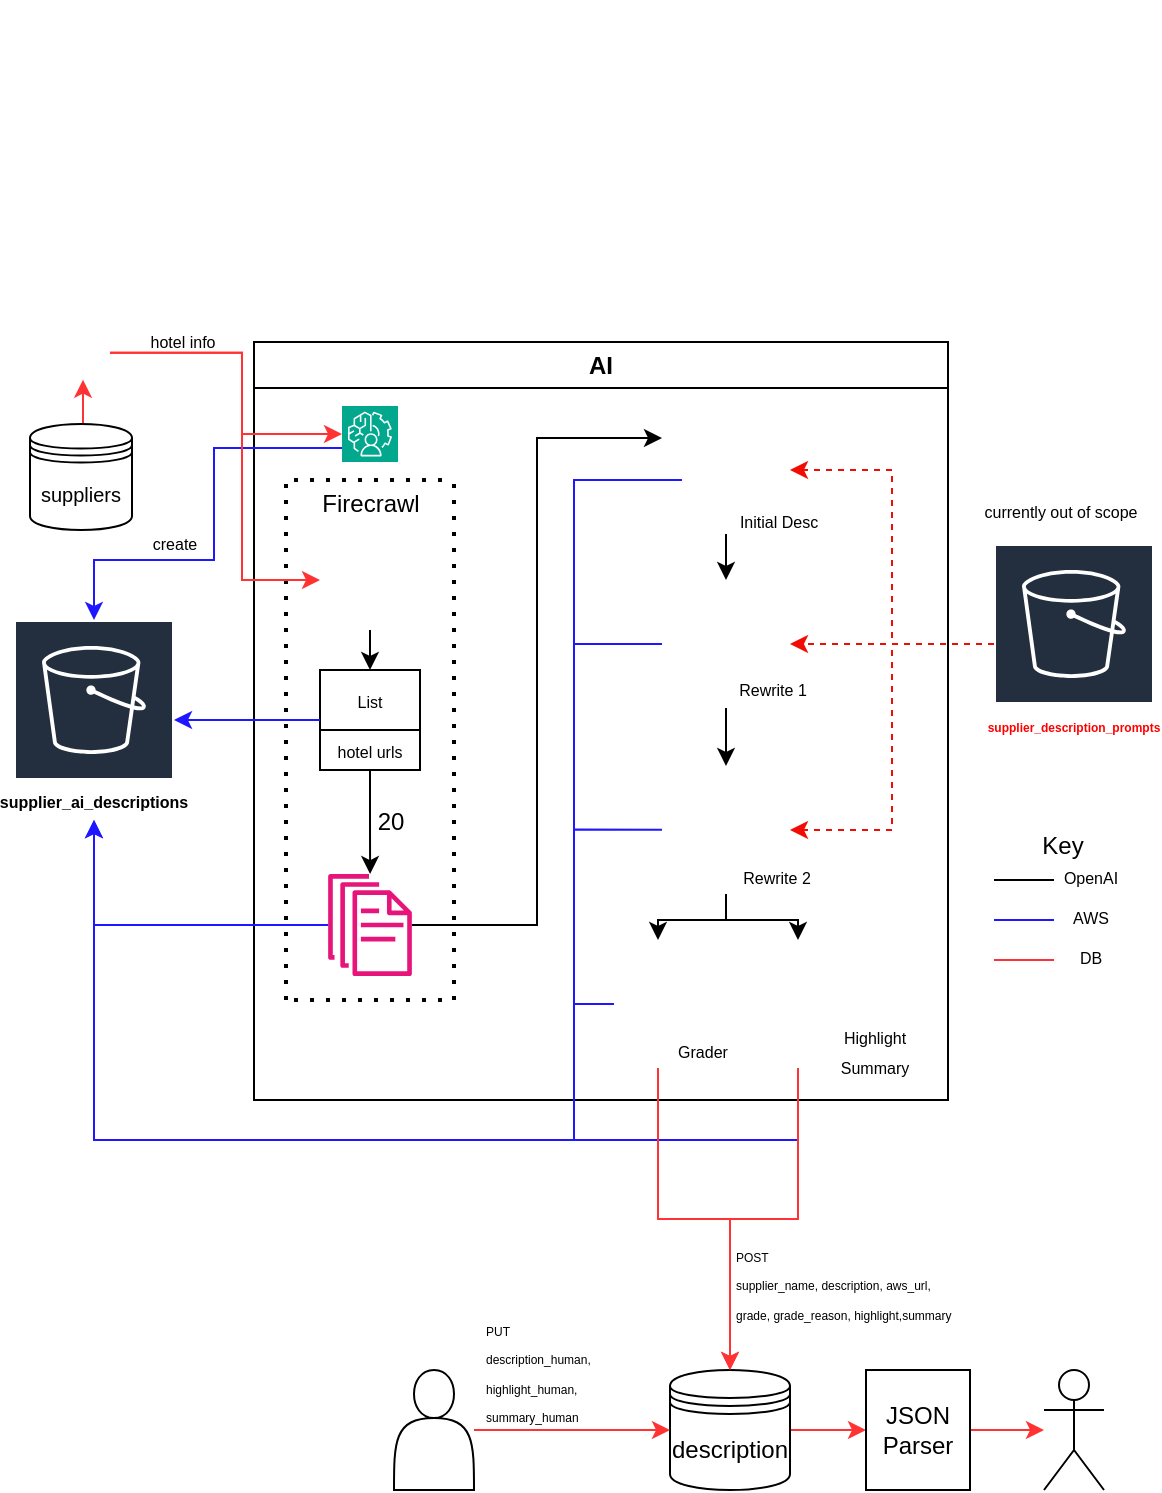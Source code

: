 <mxfile version="24.8.6">
  <diagram name="Page-1" id="yE-5mK7Iul5TEM4IMZbX">
    <mxGraphModel dx="1301" dy="572" grid="0" gridSize="10" guides="1" tooltips="1" connect="1" arrows="1" fold="1" page="1" pageScale="1" pageWidth="850" pageHeight="1100" math="0" shadow="0">
      <root>
        <mxCell id="0" />
        <mxCell id="1" parent="0" />
        <mxCell id="m8NT_NiFbOsxPsSB8WM--3" style="edgeStyle=orthogonalEdgeStyle;rounded=0;orthogonalLoop=1;jettySize=auto;html=1;exitX=0.5;exitY=0;exitDx=0;exitDy=0;entryX=0.5;entryY=1;entryDx=0;entryDy=0;strokeColor=#FF3333;" edge="1" parent="1" source="jHUoFnpFTbUiWv8qdNk--1" target="m8NT_NiFbOsxPsSB8WM--1">
          <mxGeometry relative="1" as="geometry" />
        </mxCell>
        <mxCell id="jHUoFnpFTbUiWv8qdNk--1" value="&lt;font style=&quot;font-size: 10px;&quot;&gt;suppliers&lt;/font&gt;" style="shape=datastore;whiteSpace=wrap;html=1;" parent="1" vertex="1">
          <mxGeometry x="118" y="332" width="51" height="53" as="geometry" />
        </mxCell>
        <mxCell id="jHUoFnpFTbUiWv8qdNk--2" value="AI" style="swimlane;whiteSpace=wrap;html=1;" parent="1" vertex="1">
          <mxGeometry x="230" y="291" width="347" height="379" as="geometry" />
        </mxCell>
        <mxCell id="jHUoFnpFTbUiWv8qdNk--13" style="edgeStyle=orthogonalEdgeStyle;rounded=0;orthogonalLoop=1;jettySize=auto;html=1;exitX=0.5;exitY=1;exitDx=0;exitDy=0;entryX=0.5;entryY=0;entryDx=0;entryDy=0;" parent="jHUoFnpFTbUiWv8qdNk--2" source="jHUoFnpFTbUiWv8qdNk--6" target="jHUoFnpFTbUiWv8qdNk--9" edge="1">
          <mxGeometry relative="1" as="geometry" />
        </mxCell>
        <mxCell id="jHUoFnpFTbUiWv8qdNk--6" value="" style="shape=image;verticalLabelPosition=bottom;labelBackgroundColor=default;verticalAlign=top;aspect=fixed;imageAspect=0;image=https://png.pngtree.com/png-vector/20190226/ourmid/pngtree-fire-logo-icon-design-template-vector-png-image_705402.jpg;" parent="jHUoFnpFTbUiWv8qdNk--2" vertex="1">
          <mxGeometry x="33" y="94" width="50" height="50" as="geometry" />
        </mxCell>
        <mxCell id="jHUoFnpFTbUiWv8qdNk--23" style="edgeStyle=orthogonalEdgeStyle;rounded=0;orthogonalLoop=1;jettySize=auto;html=1;" parent="jHUoFnpFTbUiWv8qdNk--2" source="jHUoFnpFTbUiWv8qdNk--9" target="jHUoFnpFTbUiWv8qdNk--22" edge="1">
          <mxGeometry relative="1" as="geometry" />
        </mxCell>
        <mxCell id="jHUoFnpFTbUiWv8qdNk--9" value="&lt;font style=&quot;font-size: 8px;&quot;&gt;List&lt;/font&gt;" style="swimlane;fontStyle=0;childLayout=stackLayout;horizontal=1;startSize=30;horizontalStack=0;resizeParent=1;resizeParentMax=0;resizeLast=0;collapsible=1;marginBottom=0;whiteSpace=wrap;html=1;" parent="jHUoFnpFTbUiWv8qdNk--2" vertex="1">
          <mxGeometry x="33" y="164" width="50" height="50" as="geometry" />
        </mxCell>
        <mxCell id="jHUoFnpFTbUiWv8qdNk--10" value="&lt;font style=&quot;font-size: 8px;&quot;&gt;hotel urls&lt;/font&gt;" style="text;strokeColor=none;fillColor=none;align=center;verticalAlign=middle;spacingLeft=4;spacingRight=4;overflow=hidden;points=[[0,0.5],[1,0.5]];portConstraint=eastwest;rotatable=0;whiteSpace=wrap;html=1;" parent="jHUoFnpFTbUiWv8qdNk--9" vertex="1">
          <mxGeometry y="30" width="50" height="20" as="geometry" />
        </mxCell>
        <mxCell id="jHUoFnpFTbUiWv8qdNk--14" value="" style="sketch=0;points=[[0,0,0],[0.25,0,0],[0.5,0,0],[0.75,0,0],[1,0,0],[0,1,0],[0.25,1,0],[0.5,1,0],[0.75,1,0],[1,1,0],[0,0.25,0],[0,0.5,0],[0,0.75,0],[1,0.25,0],[1,0.5,0],[1,0.75,0]];outlineConnect=0;fontColor=#232F3E;fillColor=#01A88D;strokeColor=#ffffff;dashed=0;verticalLabelPosition=bottom;verticalAlign=top;align=center;html=1;fontSize=12;fontStyle=0;aspect=fixed;shape=mxgraph.aws4.resourceIcon;resIcon=mxgraph.aws4.augmented_ai;" parent="jHUoFnpFTbUiWv8qdNk--2" vertex="1">
          <mxGeometry x="44" y="32" width="28" height="28" as="geometry" />
        </mxCell>
        <mxCell id="9gf4I2wVAH5HwH8cdVLE-22" style="edgeStyle=orthogonalEdgeStyle;rounded=0;orthogonalLoop=1;jettySize=auto;html=1;entryX=0;entryY=0.25;entryDx=0;entryDy=0;" parent="jHUoFnpFTbUiWv8qdNk--2" source="jHUoFnpFTbUiWv8qdNk--22" target="9gf4I2wVAH5HwH8cdVLE-3" edge="1">
          <mxGeometry relative="1" as="geometry" />
        </mxCell>
        <mxCell id="jHUoFnpFTbUiWv8qdNk--22" value="" style="sketch=0;outlineConnect=0;fontColor=#232F3E;gradientColor=none;fillColor=#E7157B;strokeColor=none;dashed=0;verticalLabelPosition=bottom;verticalAlign=top;align=center;html=1;fontSize=12;fontStyle=0;aspect=fixed;pointerEvents=1;shape=mxgraph.aws4.documents;" parent="jHUoFnpFTbUiWv8qdNk--2" vertex="1">
          <mxGeometry x="37.08" y="266" width="41.85" height="51" as="geometry" />
        </mxCell>
        <mxCell id="9gf4I2wVAH5HwH8cdVLE-8" style="edgeStyle=orthogonalEdgeStyle;rounded=0;orthogonalLoop=1;jettySize=auto;html=1;exitX=0.5;exitY=1;exitDx=0;exitDy=0;entryX=0.5;entryY=0;entryDx=0;entryDy=0;" parent="jHUoFnpFTbUiWv8qdNk--2" source="9gf4I2wVAH5HwH8cdVLE-3" target="9gf4I2wVAH5HwH8cdVLE-7" edge="1">
          <mxGeometry relative="1" as="geometry" />
        </mxCell>
        <mxCell id="9gf4I2wVAH5HwH8cdVLE-3" value="" style="shape=image;verticalLabelPosition=bottom;labelBackgroundColor=default;verticalAlign=top;aspect=fixed;imageAspect=0;image=https://i.pinimg.com/originals/2a/62/c3/2a62c34e0d217a7aa14645ce114d84b3.png;" parent="jHUoFnpFTbUiWv8qdNk--2" vertex="1">
          <mxGeometry x="204" y="32" width="64" height="64" as="geometry" />
        </mxCell>
        <mxCell id="9gf4I2wVAH5HwH8cdVLE-10" style="edgeStyle=orthogonalEdgeStyle;rounded=0;orthogonalLoop=1;jettySize=auto;html=1;" parent="jHUoFnpFTbUiWv8qdNk--2" source="9gf4I2wVAH5HwH8cdVLE-7" target="9gf4I2wVAH5HwH8cdVLE-9" edge="1">
          <mxGeometry relative="1" as="geometry" />
        </mxCell>
        <mxCell id="9gf4I2wVAH5HwH8cdVLE-7" value="" style="shape=image;verticalLabelPosition=bottom;labelBackgroundColor=default;verticalAlign=top;aspect=fixed;imageAspect=0;image=https://i.pinimg.com/originals/2a/62/c3/2a62c34e0d217a7aa14645ce114d84b3.png;" parent="jHUoFnpFTbUiWv8qdNk--2" vertex="1">
          <mxGeometry x="204" y="119" width="64" height="64" as="geometry" />
        </mxCell>
        <mxCell id="yirHqXvrX9kjXxY1m1HK-3" style="edgeStyle=orthogonalEdgeStyle;rounded=0;orthogonalLoop=1;jettySize=auto;html=1;entryX=0.5;entryY=0;entryDx=0;entryDy=0;" parent="jHUoFnpFTbUiWv8qdNk--2" source="9gf4I2wVAH5HwH8cdVLE-9" target="9gf4I2wVAH5HwH8cdVLE-13" edge="1">
          <mxGeometry relative="1" as="geometry">
            <Array as="points">
              <mxPoint x="236" y="289" />
              <mxPoint x="202" y="289" />
            </Array>
          </mxGeometry>
        </mxCell>
        <mxCell id="yirHqXvrX9kjXxY1m1HK-4" style="edgeStyle=orthogonalEdgeStyle;rounded=0;orthogonalLoop=1;jettySize=auto;html=1;entryX=0.5;entryY=0;entryDx=0;entryDy=0;" parent="jHUoFnpFTbUiWv8qdNk--2" source="9gf4I2wVAH5HwH8cdVLE-9" target="yirHqXvrX9kjXxY1m1HK-1" edge="1">
          <mxGeometry relative="1" as="geometry">
            <Array as="points">
              <mxPoint x="236" y="289" />
              <mxPoint x="272" y="289" />
            </Array>
          </mxGeometry>
        </mxCell>
        <mxCell id="9gf4I2wVAH5HwH8cdVLE-9" value="" style="shape=image;verticalLabelPosition=bottom;labelBackgroundColor=default;verticalAlign=top;aspect=fixed;imageAspect=0;image=https://i.pinimg.com/originals/2a/62/c3/2a62c34e0d217a7aa14645ce114d84b3.png;" parent="jHUoFnpFTbUiWv8qdNk--2" vertex="1">
          <mxGeometry x="204" y="212" width="64" height="64" as="geometry" />
        </mxCell>
        <mxCell id="jHUoFnpFTbUiWv8qdNk--24" value="20" style="text;html=1;align=center;verticalAlign=middle;resizable=0;points=[];autosize=1;strokeColor=none;fillColor=none;" parent="jHUoFnpFTbUiWv8qdNk--2" vertex="1">
          <mxGeometry x="48" y="225" width="40" height="30" as="geometry" />
        </mxCell>
        <mxCell id="9gf4I2wVAH5HwH8cdVLE-13" value="" style="shape=image;verticalLabelPosition=bottom;labelBackgroundColor=default;verticalAlign=top;aspect=fixed;imageAspect=0;image=https://i.pinimg.com/originals/2a/62/c3/2a62c34e0d217a7aa14645ce114d84b3.png;" parent="jHUoFnpFTbUiWv8qdNk--2" vertex="1">
          <mxGeometry x="170" y="299" width="64" height="64" as="geometry" />
        </mxCell>
        <mxCell id="9gf4I2wVAH5HwH8cdVLE-20" value="" style="endArrow=none;html=1;rounded=0;strokeColor=#1F17FF;" parent="jHUoFnpFTbUiWv8qdNk--2" target="9gf4I2wVAH5HwH8cdVLE-7" edge="1">
          <mxGeometry width="50" height="50" relative="1" as="geometry">
            <mxPoint x="160" y="324" as="sourcePoint" />
            <mxPoint x="180" y="151" as="targetPoint" />
            <Array as="points">
              <mxPoint x="160" y="151" />
            </Array>
          </mxGeometry>
        </mxCell>
        <mxCell id="9gf4I2wVAH5HwH8cdVLE-21" value="" style="endArrow=none;html=1;rounded=0;entryX=0.156;entryY=0.578;entryDx=0;entryDy=0;entryPerimeter=0;strokeColor=#1F17FF;" parent="jHUoFnpFTbUiWv8qdNk--2" target="9gf4I2wVAH5HwH8cdVLE-3" edge="1">
          <mxGeometry width="50" height="50" relative="1" as="geometry">
            <mxPoint x="160" y="253" as="sourcePoint" />
            <mxPoint x="170" y="79" as="targetPoint" />
            <Array as="points">
              <mxPoint x="160" y="69" />
            </Array>
          </mxGeometry>
        </mxCell>
        <mxCell id="9gf4I2wVAH5HwH8cdVLE-23" value="" style="endArrow=none;dashed=1;html=1;dashPattern=1 3;strokeWidth=2;rounded=0;" parent="jHUoFnpFTbUiWv8qdNk--2" edge="1">
          <mxGeometry width="50" height="50" relative="1" as="geometry">
            <mxPoint x="16" y="329" as="sourcePoint" />
            <mxPoint x="16" y="69" as="targetPoint" />
          </mxGeometry>
        </mxCell>
        <mxCell id="9gf4I2wVAH5HwH8cdVLE-24" value="" style="endArrow=none;dashed=1;html=1;dashPattern=1 3;strokeWidth=2;rounded=0;" parent="jHUoFnpFTbUiWv8qdNk--2" edge="1">
          <mxGeometry width="50" height="50" relative="1" as="geometry">
            <mxPoint x="100" y="329" as="sourcePoint" />
            <mxPoint x="100" y="67" as="targetPoint" />
          </mxGeometry>
        </mxCell>
        <mxCell id="9gf4I2wVAH5HwH8cdVLE-26" value="" style="endArrow=none;dashed=1;html=1;dashPattern=1 3;strokeWidth=2;rounded=0;" parent="jHUoFnpFTbUiWv8qdNk--2" edge="1">
          <mxGeometry width="50" height="50" relative="1" as="geometry">
            <mxPoint x="20" y="329" as="sourcePoint" />
            <mxPoint x="100" y="329" as="targetPoint" />
          </mxGeometry>
        </mxCell>
        <mxCell id="9gf4I2wVAH5HwH8cdVLE-19" value="" style="endArrow=none;html=1;rounded=0;strokeColor=#1F17FF;" parent="jHUoFnpFTbUiWv8qdNk--2" target="9gf4I2wVAH5HwH8cdVLE-9" edge="1">
          <mxGeometry width="50" height="50" relative="1" as="geometry">
            <mxPoint x="160" y="399" as="sourcePoint" />
            <mxPoint x="180" y="244" as="targetPoint" />
            <Array as="points">
              <mxPoint x="160" y="348.25" />
              <mxPoint x="160" y="243.75" />
            </Array>
          </mxGeometry>
        </mxCell>
        <mxCell id="9gf4I2wVAH5HwH8cdVLE-27" value="Firecrawl" style="text;html=1;align=center;verticalAlign=middle;resizable=0;points=[];autosize=1;strokeColor=none;fillColor=none;" parent="jHUoFnpFTbUiWv8qdNk--2" vertex="1">
          <mxGeometry x="23" y="66" width="70" height="30" as="geometry" />
        </mxCell>
        <mxCell id="9gf4I2wVAH5HwH8cdVLE-31" value="&lt;font style=&quot;font-size: 8px;&quot;&gt;Initial Desc&lt;/font&gt;" style="text;html=1;align=center;verticalAlign=middle;resizable=0;points=[];autosize=1;strokeColor=none;fillColor=none;" parent="jHUoFnpFTbUiWv8qdNk--2" vertex="1">
          <mxGeometry x="232" y="74" width="60" height="30" as="geometry" />
        </mxCell>
        <mxCell id="9gf4I2wVAH5HwH8cdVLE-32" value="&lt;font style=&quot;font-size: 8px;&quot;&gt;Rewrite 1&lt;/font&gt;" style="text;html=1;align=center;verticalAlign=middle;resizable=0;points=[];autosize=1;strokeColor=none;fillColor=none;" parent="jHUoFnpFTbUiWv8qdNk--2" vertex="1">
          <mxGeometry x="229" y="158" width="60" height="30" as="geometry" />
        </mxCell>
        <mxCell id="9gf4I2wVAH5HwH8cdVLE-33" value="&lt;font style=&quot;font-size: 8px;&quot;&gt;Rewrite 2&lt;/font&gt;" style="text;html=1;align=center;verticalAlign=middle;resizable=0;points=[];autosize=1;strokeColor=none;fillColor=none;" parent="jHUoFnpFTbUiWv8qdNk--2" vertex="1">
          <mxGeometry x="231" y="252" width="60" height="30" as="geometry" />
        </mxCell>
        <mxCell id="9gf4I2wVAH5HwH8cdVLE-34" value="&lt;font style=&quot;font-size: 8px;&quot;&gt;Grader&lt;/font&gt;" style="text;html=1;align=center;verticalAlign=middle;resizable=0;points=[];autosize=1;strokeColor=none;fillColor=none;" parent="jHUoFnpFTbUiWv8qdNk--2" vertex="1">
          <mxGeometry x="199" y="339" width="50" height="30" as="geometry" />
        </mxCell>
        <mxCell id="yirHqXvrX9kjXxY1m1HK-1" value="" style="shape=image;verticalLabelPosition=bottom;labelBackgroundColor=default;verticalAlign=top;aspect=fixed;imageAspect=0;image=https://i.pinimg.com/originals/2a/62/c3/2a62c34e0d217a7aa14645ce114d84b3.png;" parent="jHUoFnpFTbUiWv8qdNk--2" vertex="1">
          <mxGeometry x="240" y="299" width="64" height="64" as="geometry" />
        </mxCell>
        <mxCell id="yirHqXvrX9kjXxY1m1HK-2" value="&lt;font style=&quot;font-size: 8px;&quot;&gt;Highlight&lt;/font&gt;&lt;div&gt;&lt;font style=&quot;font-size: 8px;&quot;&gt;Summary&lt;/font&gt;&lt;/div&gt;" style="text;html=1;align=center;verticalAlign=middle;resizable=0;points=[];autosize=1;strokeColor=none;fillColor=none;" parent="jHUoFnpFTbUiWv8qdNk--2" vertex="1">
          <mxGeometry x="280" y="334" width="60" height="40" as="geometry" />
        </mxCell>
        <mxCell id="jHUoFnpFTbUiWv8qdNk--17" value="&lt;span id=&quot;docs-internal-guid-831abaa0-7fff-df65-f92a-815316746b94&quot; style=&quot;font-weight:normal;&quot;&gt;&lt;span style=&quot;font-family: Arial, sans-serif; color: rgb(0, 0, 0); background-color: transparent; font-weight: 700; font-variant-numeric: normal; font-variant-east-asian: normal; font-variant-alternates: normal; font-variant-position: normal; vertical-align: baseline; white-space-collapse: preserve;&quot;&gt;&lt;font style=&quot;font-size: 8px;&quot;&gt;supplier_ai_descriptions&lt;/font&gt;&lt;/span&gt;&lt;/span&gt;" style="sketch=0;outlineConnect=0;fontColor=#232F3E;gradientColor=none;strokeColor=#ffffff;fillColor=#232F3E;dashed=0;verticalLabelPosition=middle;verticalAlign=bottom;align=center;html=1;whiteSpace=wrap;fontSize=10;fontStyle=1;spacing=3;shape=mxgraph.aws4.productIcon;prIcon=mxgraph.aws4.s3;" parent="1" vertex="1">
          <mxGeometry x="110" y="430" width="80" height="100" as="geometry" />
        </mxCell>
        <UserObject label="&lt;pre style=&quot;color: rgb(255, 255, 255); font-style: normal; font-variant-ligatures: normal; font-variant-caps: normal; font-weight: 400; letter-spacing: normal; orphans: 2; text-align: start; text-indent: 0px; text-transform: none; widows: 2; word-spacing: 0px; -webkit-text-stroke-width: 0px; text-decoration-thickness: initial; text-decoration-style: initial; text-decoration-color: initial; overflow-wrap: break-word; white-space: pre-wrap;&quot;&gt;www.nickcdryan.com&lt;/pre&gt;" link="&lt;pre style=&quot;color: rgb(255, 255, 255); font-style: normal; font-variant-ligatures: normal; font-variant-caps: normal; font-weight: 400; letter-spacing: normal; orphans: 2; text-align: start; text-indent: 0px; text-transform: none; widows: 2; word-spacing: 0px; -webkit-text-stroke-width: 0px; text-decoration-thickness: initial; text-decoration-style: initial; text-decoration-color: initial; overflow-wrap: break-word; white-space: pre-wrap;&quot;&gt;www.nickcdryan.com&lt;/pre&gt;" id="9gf4I2wVAH5HwH8cdVLE-1">
          <mxCell style="text;whiteSpace=wrap;html=1;" parent="1" vertex="1">
            <mxGeometry x="340" y="120" width="160" height="60" as="geometry" />
          </mxCell>
        </UserObject>
        <mxCell id="9gf4I2wVAH5HwH8cdVLE-6" style="edgeStyle=orthogonalEdgeStyle;rounded=0;orthogonalLoop=1;jettySize=auto;html=1;entryX=1;entryY=0.5;entryDx=0;entryDy=0;strokeColor=#f10c04;fillColor=#f8cecc;dashed=1;" parent="1" source="9gf4I2wVAH5HwH8cdVLE-5" target="9gf4I2wVAH5HwH8cdVLE-3" edge="1">
          <mxGeometry relative="1" as="geometry" />
        </mxCell>
        <mxCell id="9gf4I2wVAH5HwH8cdVLE-11" style="edgeStyle=orthogonalEdgeStyle;rounded=0;orthogonalLoop=1;jettySize=auto;html=1;strokeColor=#f10c04;fillColor=#f8cecc;dashed=1;" parent="1" source="9gf4I2wVAH5HwH8cdVLE-5" target="9gf4I2wVAH5HwH8cdVLE-7" edge="1">
          <mxGeometry relative="1" as="geometry" />
        </mxCell>
        <mxCell id="9gf4I2wVAH5HwH8cdVLE-12" style="edgeStyle=orthogonalEdgeStyle;rounded=0;orthogonalLoop=1;jettySize=auto;html=1;entryX=1;entryY=0.5;entryDx=0;entryDy=0;strokeColor=#f10c04;fillColor=#f8cecc;dashed=1;" parent="1" source="9gf4I2wVAH5HwH8cdVLE-5" target="9gf4I2wVAH5HwH8cdVLE-9" edge="1">
          <mxGeometry relative="1" as="geometry" />
        </mxCell>
        <mxCell id="9gf4I2wVAH5HwH8cdVLE-5" value="&lt;span id=&quot;docs-internal-guid-0ae17b5f-7fff-26e4-9a91-f90729d880d9&quot; style=&quot;font-weight:normal;&quot;&gt;&lt;span style=&quot;font-family: Arial, sans-serif; color: rgb(255, 0, 0); background-color: transparent; font-weight: 700; font-variant-numeric: normal; font-variant-east-asian: normal; font-variant-alternates: normal; font-variant-position: normal; vertical-align: baseline; white-space-collapse: preserve;&quot;&gt;&lt;font style=&quot;font-size: 6px;&quot;&gt;supplier_description_prompts&lt;/font&gt;&lt;/span&gt;&lt;/span&gt;" style="sketch=0;outlineConnect=0;fontColor=#232F3E;gradientColor=none;strokeColor=#ffffff;fillColor=#232F3E;dashed=0;verticalLabelPosition=middle;verticalAlign=bottom;align=center;html=1;whiteSpace=wrap;fontSize=10;fontStyle=1;spacing=3;shape=mxgraph.aws4.productIcon;prIcon=mxgraph.aws4.s3;" parent="1" vertex="1">
          <mxGeometry x="600" y="392" width="80" height="100" as="geometry" />
        </mxCell>
        <mxCell id="9gf4I2wVAH5HwH8cdVLE-15" style="edgeStyle=orthogonalEdgeStyle;rounded=0;orthogonalLoop=1;jettySize=auto;html=1;exitX=0;exitY=0.5;exitDx=0;exitDy=0;strokeColor=#1F17FF;" parent="1" source="jHUoFnpFTbUiWv8qdNk--9" target="jHUoFnpFTbUiWv8qdNk--17" edge="1">
          <mxGeometry relative="1" as="geometry" />
        </mxCell>
        <mxCell id="9gf4I2wVAH5HwH8cdVLE-25" value="" style="endArrow=none;dashed=1;html=1;dashPattern=1 3;strokeWidth=2;rounded=0;" parent="1" edge="1">
          <mxGeometry width="50" height="50" relative="1" as="geometry">
            <mxPoint x="250" y="360" as="sourcePoint" />
            <mxPoint x="330" y="360" as="targetPoint" />
          </mxGeometry>
        </mxCell>
        <mxCell id="9gf4I2wVAH5HwH8cdVLE-29" style="edgeStyle=orthogonalEdgeStyle;rounded=0;orthogonalLoop=1;jettySize=auto;html=1;exitX=0;exitY=0.75;exitDx=0;exitDy=0;exitPerimeter=0;strokeColor=#1F17FF;" parent="1" source="jHUoFnpFTbUiWv8qdNk--14" target="jHUoFnpFTbUiWv8qdNk--17" edge="1">
          <mxGeometry relative="1" as="geometry">
            <Array as="points">
              <mxPoint x="210" y="344" />
              <mxPoint x="210" y="400" />
              <mxPoint x="150" y="400" />
            </Array>
          </mxGeometry>
        </mxCell>
        <mxCell id="9gf4I2wVAH5HwH8cdVLE-30" value="&lt;font style=&quot;font-size: 8px;&quot;&gt;create&lt;/font&gt;" style="text;html=1;align=center;verticalAlign=middle;resizable=0;points=[];autosize=1;strokeColor=none;fillColor=none;" parent="1" vertex="1">
          <mxGeometry x="170" y="378" width="40" height="26" as="geometry" />
        </mxCell>
        <mxCell id="9gf4I2wVAH5HwH8cdVLE-35" style="edgeStyle=orthogonalEdgeStyle;rounded=0;orthogonalLoop=1;jettySize=auto;html=1;strokeColor=#1F17FF;" parent="1" source="jHUoFnpFTbUiWv8qdNk--22" target="jHUoFnpFTbUiWv8qdNk--17" edge="1">
          <mxGeometry relative="1" as="geometry" />
        </mxCell>
        <mxCell id="9gf4I2wVAH5HwH8cdVLE-17" style="edgeStyle=orthogonalEdgeStyle;rounded=0;orthogonalLoop=1;jettySize=auto;html=1;strokeColor=#1F17FF;" parent="1" target="jHUoFnpFTbUiWv8qdNk--17" edge="1">
          <mxGeometry relative="1" as="geometry">
            <mxPoint x="150" y="531" as="targetPoint" />
            <mxPoint x="410" y="622" as="sourcePoint" />
            <Array as="points">
              <mxPoint x="390" y="622" />
              <mxPoint x="390" y="690" />
              <mxPoint x="150" y="690" />
            </Array>
          </mxGeometry>
        </mxCell>
        <mxCell id="9gf4I2wVAH5HwH8cdVLE-36" value="&lt;div&gt;&lt;font style=&quot;font-size: 6px;&quot;&gt;POST&lt;/font&gt;&lt;/div&gt;&lt;font style=&quot;font-size: 6px;&quot;&gt;supplier_name,&amp;nbsp;&lt;/font&gt;&lt;span style=&quot;font-size: 6px; background-color: initial;&quot;&gt;description,&amp;nbsp;&lt;/span&gt;&lt;span style=&quot;font-size: 6px; background-color: initial;&quot;&gt;aws_url,&lt;/span&gt;&lt;div&gt;&lt;font style=&quot;font-size: 6px;&quot;&gt;grade,&amp;nbsp;&lt;/font&gt;&lt;span style=&quot;font-size: 6px; background-color: initial;&quot;&gt;grade_reason,&amp;nbsp;&lt;/span&gt;&lt;span style=&quot;font-size: 6px; background-color: initial;&quot;&gt;highlight,&lt;/span&gt;&lt;span style=&quot;font-size: 6px; background-color: initial;&quot;&gt;summary&lt;/span&gt;&lt;/div&gt;" style="text;html=1;align=left;verticalAlign=middle;resizable=0;points=[];autosize=1;strokeColor=none;fillColor=none;rotation=0;" parent="1" vertex="1">
          <mxGeometry x="469" y="733" width="126" height="55" as="geometry" />
        </mxCell>
        <mxCell id="yirHqXvrX9kjXxY1m1HK-5" value="" style="endArrow=none;html=1;rounded=0;entryX=0.5;entryY=1;entryDx=0;entryDy=0;strokeColor=#1F17FF;" parent="1" target="yirHqXvrX9kjXxY1m1HK-1" edge="1">
          <mxGeometry width="50" height="50" relative="1" as="geometry">
            <mxPoint x="390" y="690" as="sourcePoint" />
            <mxPoint x="500" y="530" as="targetPoint" />
            <Array as="points">
              <mxPoint x="502" y="690" />
            </Array>
          </mxGeometry>
        </mxCell>
        <mxCell id="yirHqXvrX9kjXxY1m1HK-8" value="" style="endArrow=none;html=1;rounded=0;" parent="1" edge="1">
          <mxGeometry width="50" height="50" relative="1" as="geometry">
            <mxPoint x="600" y="560" as="sourcePoint" />
            <mxPoint x="630" y="560" as="targetPoint" />
          </mxGeometry>
        </mxCell>
        <mxCell id="yirHqXvrX9kjXxY1m1HK-9" value="&lt;font style=&quot;font-size: 8px;&quot;&gt;OpenAI&lt;/font&gt;" style="text;html=1;align=center;verticalAlign=middle;resizable=0;points=[];autosize=1;strokeColor=none;fillColor=none;" parent="1" vertex="1">
          <mxGeometry x="623" y="543" width="50" height="30" as="geometry" />
        </mxCell>
        <mxCell id="yirHqXvrX9kjXxY1m1HK-10" value="" style="endArrow=none;html=1;rounded=0;strokeColor=#1F17FF;" parent="1" edge="1">
          <mxGeometry width="50" height="50" relative="1" as="geometry">
            <mxPoint x="600" y="580" as="sourcePoint" />
            <mxPoint x="630" y="580" as="targetPoint" />
          </mxGeometry>
        </mxCell>
        <mxCell id="yirHqXvrX9kjXxY1m1HK-11" value="&lt;font style=&quot;font-size: 8px;&quot;&gt;AWS&lt;/font&gt;" style="text;html=1;align=center;verticalAlign=middle;resizable=0;points=[];autosize=1;strokeColor=none;fillColor=none;" parent="1" vertex="1">
          <mxGeometry x="628" y="563" width="40" height="30" as="geometry" />
        </mxCell>
        <mxCell id="yirHqXvrX9kjXxY1m1HK-12" value="" style="endArrow=none;html=1;rounded=0;strokeColor=#FF3333;" parent="1" edge="1">
          <mxGeometry width="50" height="50" relative="1" as="geometry">
            <mxPoint x="600" y="600" as="sourcePoint" />
            <mxPoint x="630" y="600" as="targetPoint" />
          </mxGeometry>
        </mxCell>
        <mxCell id="yirHqXvrX9kjXxY1m1HK-13" value="&lt;font style=&quot;font-size: 8px;&quot;&gt;DB&lt;/font&gt;" style="text;html=1;align=center;verticalAlign=middle;resizable=0;points=[];autosize=1;strokeColor=none;fillColor=none;" parent="1" vertex="1">
          <mxGeometry x="633" y="583" width="30" height="30" as="geometry" />
        </mxCell>
        <mxCell id="yirHqXvrX9kjXxY1m1HK-14" value="Key" style="text;html=1;align=center;verticalAlign=middle;resizable=0;points=[];autosize=1;strokeColor=none;fillColor=none;" parent="1" vertex="1">
          <mxGeometry x="614" y="530" width="39" height="26" as="geometry" />
        </mxCell>
        <mxCell id="T7VhVrpy8Cs5kFIerB2m-3" style="edgeStyle=orthogonalEdgeStyle;rounded=0;orthogonalLoop=1;jettySize=auto;html=1;exitX=1;exitY=0.5;exitDx=0;exitDy=0;entryX=0;entryY=0.5;entryDx=0;entryDy=0;strokeColor=#FF3333;" parent="1" source="zlr1-RmV3Os9r43MB7re-1" target="T7VhVrpy8Cs5kFIerB2m-2" edge="1">
          <mxGeometry relative="1" as="geometry" />
        </mxCell>
        <mxCell id="zlr1-RmV3Os9r43MB7re-1" value="description" style="shape=datastore;whiteSpace=wrap;html=1;" parent="1" vertex="1">
          <mxGeometry x="438" y="805" width="60" height="60" as="geometry" />
        </mxCell>
        <mxCell id="zlr1-RmV3Os9r43MB7re-2" style="edgeStyle=orthogonalEdgeStyle;rounded=0;orthogonalLoop=1;jettySize=auto;html=1;entryX=0.5;entryY=0;entryDx=0;entryDy=0;strokeColor=#FF3333;" parent="1" source="9gf4I2wVAH5HwH8cdVLE-13" target="zlr1-RmV3Os9r43MB7re-1" edge="1">
          <mxGeometry relative="1" as="geometry" />
        </mxCell>
        <mxCell id="zlr1-RmV3Os9r43MB7re-3" style="edgeStyle=orthogonalEdgeStyle;rounded=0;orthogonalLoop=1;jettySize=auto;html=1;entryX=0.5;entryY=0;entryDx=0;entryDy=0;strokeColor=#FF3333;" parent="1" source="yirHqXvrX9kjXxY1m1HK-1" target="zlr1-RmV3Os9r43MB7re-1" edge="1">
          <mxGeometry relative="1" as="geometry" />
        </mxCell>
        <mxCell id="zlr1-RmV3Os9r43MB7re-5" style="edgeStyle=orthogonalEdgeStyle;rounded=0;orthogonalLoop=1;jettySize=auto;html=1;entryX=0;entryY=0.5;entryDx=0;entryDy=0;strokeColor=#FF3333;" parent="1" source="zlr1-RmV3Os9r43MB7re-4" target="zlr1-RmV3Os9r43MB7re-1" edge="1">
          <mxGeometry relative="1" as="geometry" />
        </mxCell>
        <mxCell id="zlr1-RmV3Os9r43MB7re-4" value="" style="shape=actor;whiteSpace=wrap;html=1;" parent="1" vertex="1">
          <mxGeometry x="300" y="805" width="40" height="60" as="geometry" />
        </mxCell>
        <mxCell id="zlr1-RmV3Os9r43MB7re-6" value="&lt;div&gt;&lt;font style=&quot;font-size: 6px;&quot;&gt;PUT&lt;/font&gt;&lt;/div&gt;&lt;div&gt;&lt;font style=&quot;font-size: 6px;&quot;&gt;description_human,&amp;nbsp;&lt;/font&gt;&lt;/div&gt;&lt;div&gt;&lt;font style=&quot;font-size: 6px;&quot;&gt;highlight_human,&amp;nbsp;&lt;/font&gt;&lt;/div&gt;&lt;div&gt;&lt;span style=&quot;font-size: 6px; background-color: initial;&quot;&gt;summary_human&lt;/span&gt;&lt;/div&gt;" style="text;html=1;align=left;verticalAlign=middle;resizable=0;points=[];autosize=1;strokeColor=none;fillColor=none;rotation=0;" parent="1" vertex="1">
          <mxGeometry x="344" y="770" width="72" height="70" as="geometry" />
        </mxCell>
        <mxCell id="T7VhVrpy8Cs5kFIerB2m-6" style="edgeStyle=orthogonalEdgeStyle;rounded=0;orthogonalLoop=1;jettySize=auto;html=1;exitX=1;exitY=0.5;exitDx=0;exitDy=0;strokeColor=#FF3333;" parent="1" source="T7VhVrpy8Cs5kFIerB2m-2" target="T7VhVrpy8Cs5kFIerB2m-4" edge="1">
          <mxGeometry relative="1" as="geometry" />
        </mxCell>
        <mxCell id="T7VhVrpy8Cs5kFIerB2m-2" value="JSON Parser" style="rounded=0;whiteSpace=wrap;html=1;" parent="1" vertex="1">
          <mxGeometry x="536" y="805" width="52" height="60" as="geometry" />
        </mxCell>
        <mxCell id="T7VhVrpy8Cs5kFIerB2m-4" value="" style="shape=umlActor;verticalLabelPosition=bottom;verticalAlign=top;html=1;outlineConnect=0;" parent="1" vertex="1">
          <mxGeometry x="625" y="805" width="30" height="60" as="geometry" />
        </mxCell>
        <mxCell id="m8NT_NiFbOsxPsSB8WM--5" style="edgeStyle=orthogonalEdgeStyle;rounded=0;orthogonalLoop=1;jettySize=auto;html=1;entryX=0;entryY=0.5;entryDx=0;entryDy=0;strokeColor=#FF3333;" edge="1" parent="1" source="m8NT_NiFbOsxPsSB8WM--1" target="jHUoFnpFTbUiWv8qdNk--6">
          <mxGeometry relative="1" as="geometry">
            <Array as="points">
              <mxPoint x="224" y="296" />
              <mxPoint x="224" y="410" />
            </Array>
          </mxGeometry>
        </mxCell>
        <mxCell id="m8NT_NiFbOsxPsSB8WM--1" value="" style="shape=image;verticalLabelPosition=bottom;labelBackgroundColor=default;verticalAlign=top;aspect=fixed;imageAspect=0;image=https://images.saasworthy.com/retool_5500_logo_1620816467_h0klz.png;" vertex="1" parent="1">
          <mxGeometry x="131" y="283.0" width="27" height="26.83" as="geometry" />
        </mxCell>
        <mxCell id="m8NT_NiFbOsxPsSB8WM--4" style="edgeStyle=orthogonalEdgeStyle;rounded=0;orthogonalLoop=1;jettySize=auto;html=1;exitX=1;exitY=0.5;exitDx=0;exitDy=0;entryX=0;entryY=0.5;entryDx=0;entryDy=0;entryPerimeter=0;strokeColor=#FF3333;" edge="1" parent="1" source="m8NT_NiFbOsxPsSB8WM--1" target="jHUoFnpFTbUiWv8qdNk--14">
          <mxGeometry relative="1" as="geometry">
            <Array as="points">
              <mxPoint x="224" y="296" />
              <mxPoint x="224" y="337" />
            </Array>
          </mxGeometry>
        </mxCell>
        <mxCell id="m8NT_NiFbOsxPsSB8WM--6" value="&lt;font style=&quot;font-size: 8px;&quot;&gt;hotel info&lt;/font&gt;" style="text;html=1;align=center;verticalAlign=middle;resizable=0;points=[];autosize=1;strokeColor=none;fillColor=none;" vertex="1" parent="1">
          <mxGeometry x="169" y="277" width="50" height="26" as="geometry" />
        </mxCell>
        <mxCell id="m8NT_NiFbOsxPsSB8WM--8" value="&lt;font style=&quot;font-size: 8px;&quot;&gt;currently out of scope&lt;/font&gt;" style="text;html=1;align=center;verticalAlign=middle;resizable=0;points=[];autosize=1;strokeColor=none;fillColor=none;" vertex="1" parent="1">
          <mxGeometry x="586" y="362" width="94" height="26" as="geometry" />
        </mxCell>
      </root>
    </mxGraphModel>
  </diagram>
</mxfile>
